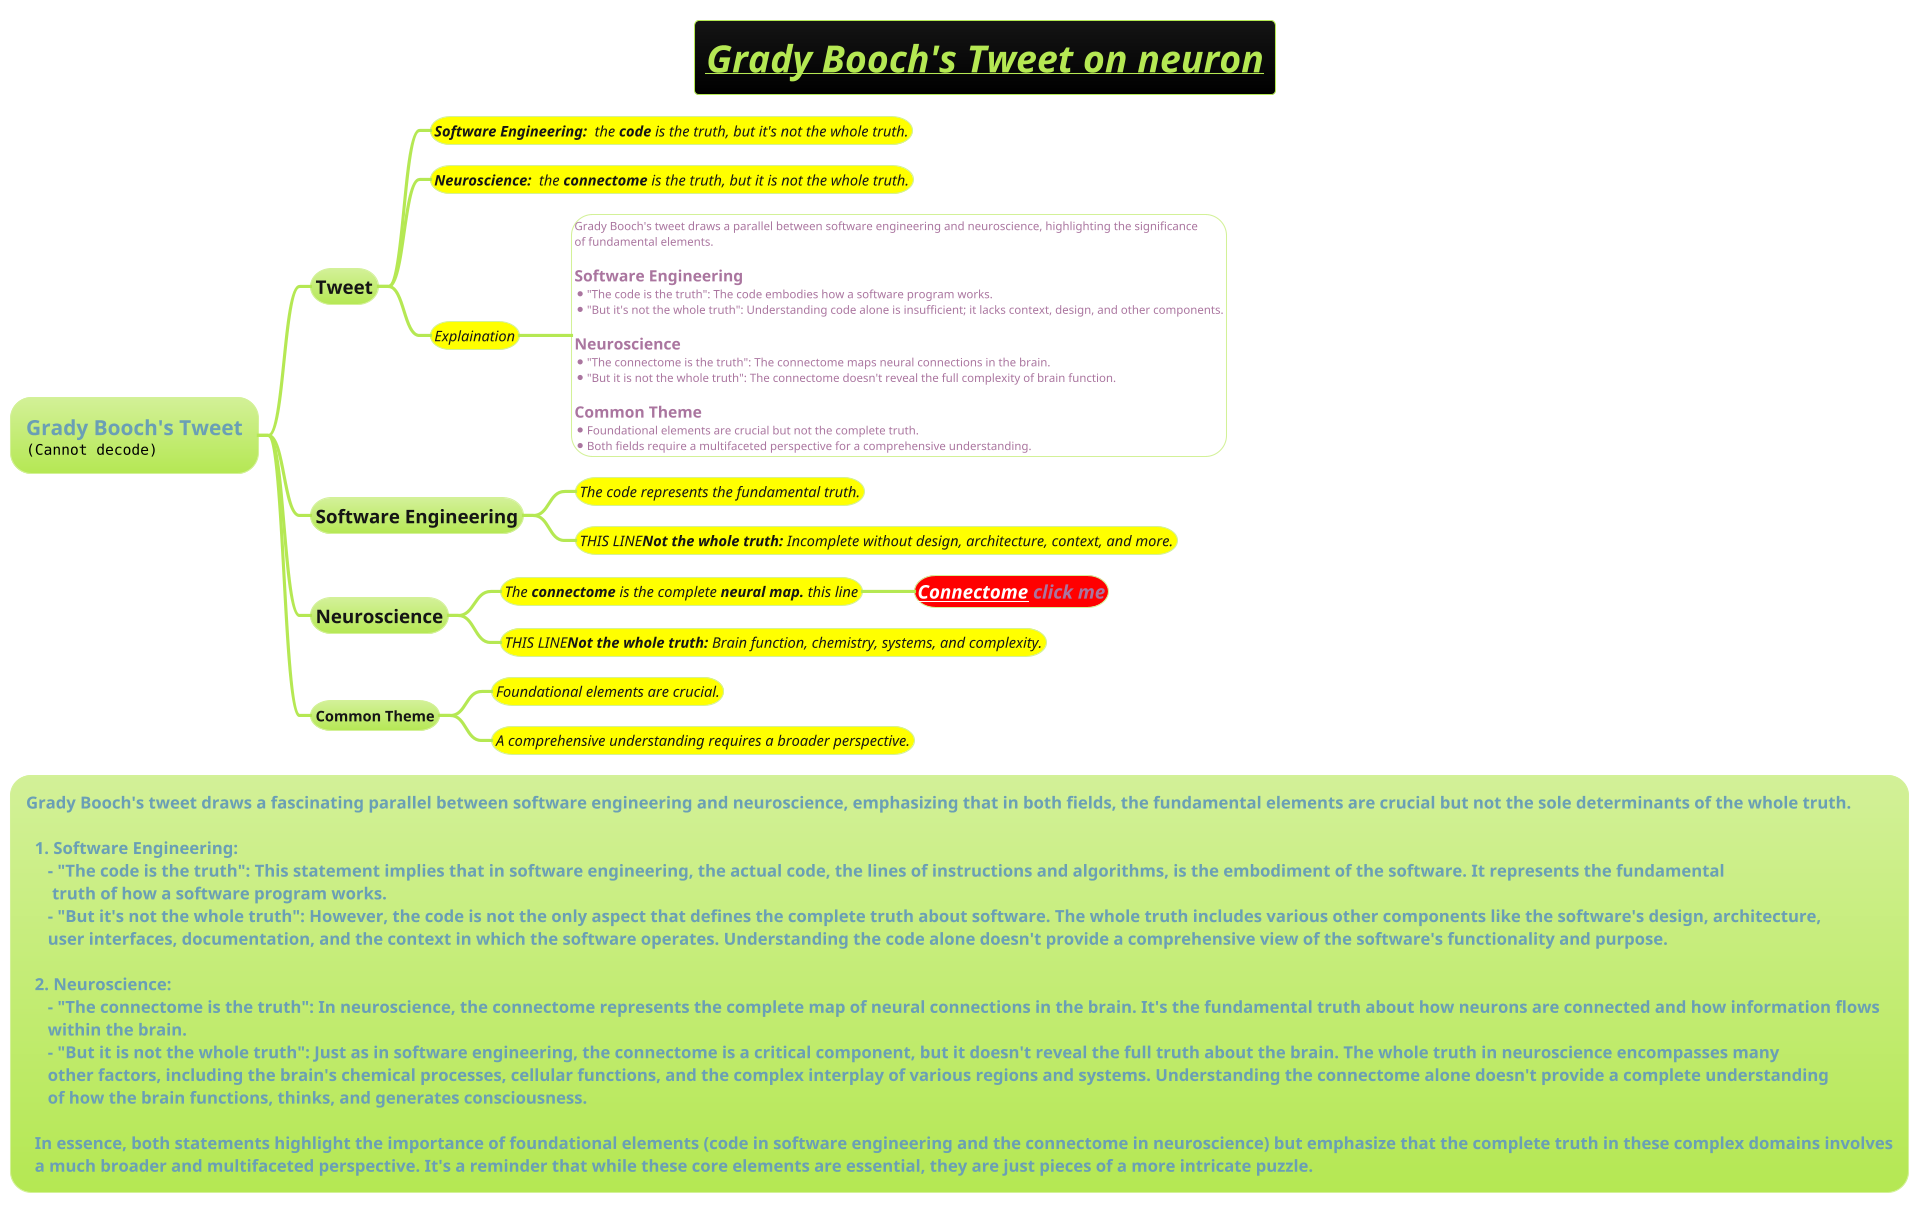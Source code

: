 @startmindmap
title =**//__Grady Booch's Tweet on neuron__//**
!theme hacker

* =Grady Booch's Tweet\n<img:images/grady-booch-tweet-on-neuron.png>
** =Tweet
***[#yellow] ====<size:14>**Software Engineering:**  the **code** is the truth, but it's not the whole truth.
***[#yellow] ====<size:14>**Neuroscience: ** the **connectome** is the truth, but it is not the whole truth.
***[#yellow] ====<size:14>Explaination
****[#white]:Grady Booch's tweet draws a parallel between software engineering and neuroscience, highlighting the significance
of fundamental elements.

= Software Engineering
* "The code is the truth": The code embodies how a software program works.
* "But it's not the whole truth": Understanding code alone is insufficient; it lacks context, design, and other components.

= Neuroscience
* "The connectome is the truth": The connectome maps neural connections in the brain.
* "But it is not the whole truth": The connectome doesn't reveal the full complexity of brain function.

= Common Theme
* Foundational elements are crucial but not the complete truth.
* Both fields require a multifaceted perspective for a comprehensive understanding.;


** =Software Engineering
***[#yellow] ====<size:14>The code represents the fundamental truth.
***[#yellow] ====<size:14>THIS LINE**Not the whole truth:** Incomplete without design, architecture, context, and more.

** =Neuroscience
***[#yellow] ====<size:14>The **connectome** is the complete **neural map.** this line
****[#red] ====<size:18>**[[Connectome.puml Connectome]] click me**
***[#yellow] ====<size:14>THIS LINE**Not the whole truth:** Brain function, chemistry, systems, and complexity.

** Common Theme
***[#yellow] ====<size:14>Foundational elements are crucial.
***[#yellow] ====<size:14>A comprehensive understanding requires a broader perspective.

*:Grady Booch's tweet draws a fascinating parallel between software engineering and neuroscience, emphasizing that in both fields, the fundamental elements are crucial but not the sole determinants of the whole truth.

  1. **Software Engineering:**
     - "The code is the truth": This statement implies that in software engineering, the actual code, the lines of instructions and algorithms, is the embodiment of the software. It represents the fundamental
      truth of how a software program works.
     - "But it's not the whole truth": However, the code is not the only aspect that defines the complete truth about software. The whole truth includes various other components like the software's design, architecture,
     user interfaces, documentation, and the context in which the software operates. Understanding the code alone doesn't provide a comprehensive view of the software's functionality and purpose.

  2. **Neuroscience:**
     - "The connectome is the truth": In neuroscience, the connectome represents the complete map of neural connections in the brain. It's the fundamental truth about how neurons are connected and how information flows
     within the brain.
     - "But it is not the whole truth": Just as in software engineering, the connectome is a critical component, but it doesn't reveal the full truth about the brain. The whole truth in neuroscience encompasses many
     other factors, including the brain's chemical processes, cellular functions, and the complex interplay of various regions and systems. Understanding the connectome alone doesn't provide a complete understanding
     of how the brain functions, thinks, and generates consciousness.

  In essence, both statements highlight the importance of foundational elements (code in software engineering and the connectome in neuroscience) but emphasize that the complete truth in these complex domains involves
  a much broader and multifaceted perspective. It's a reminder that while these core elements are essential, they are just pieces of a more intricate puzzle.;
@endmindmap
